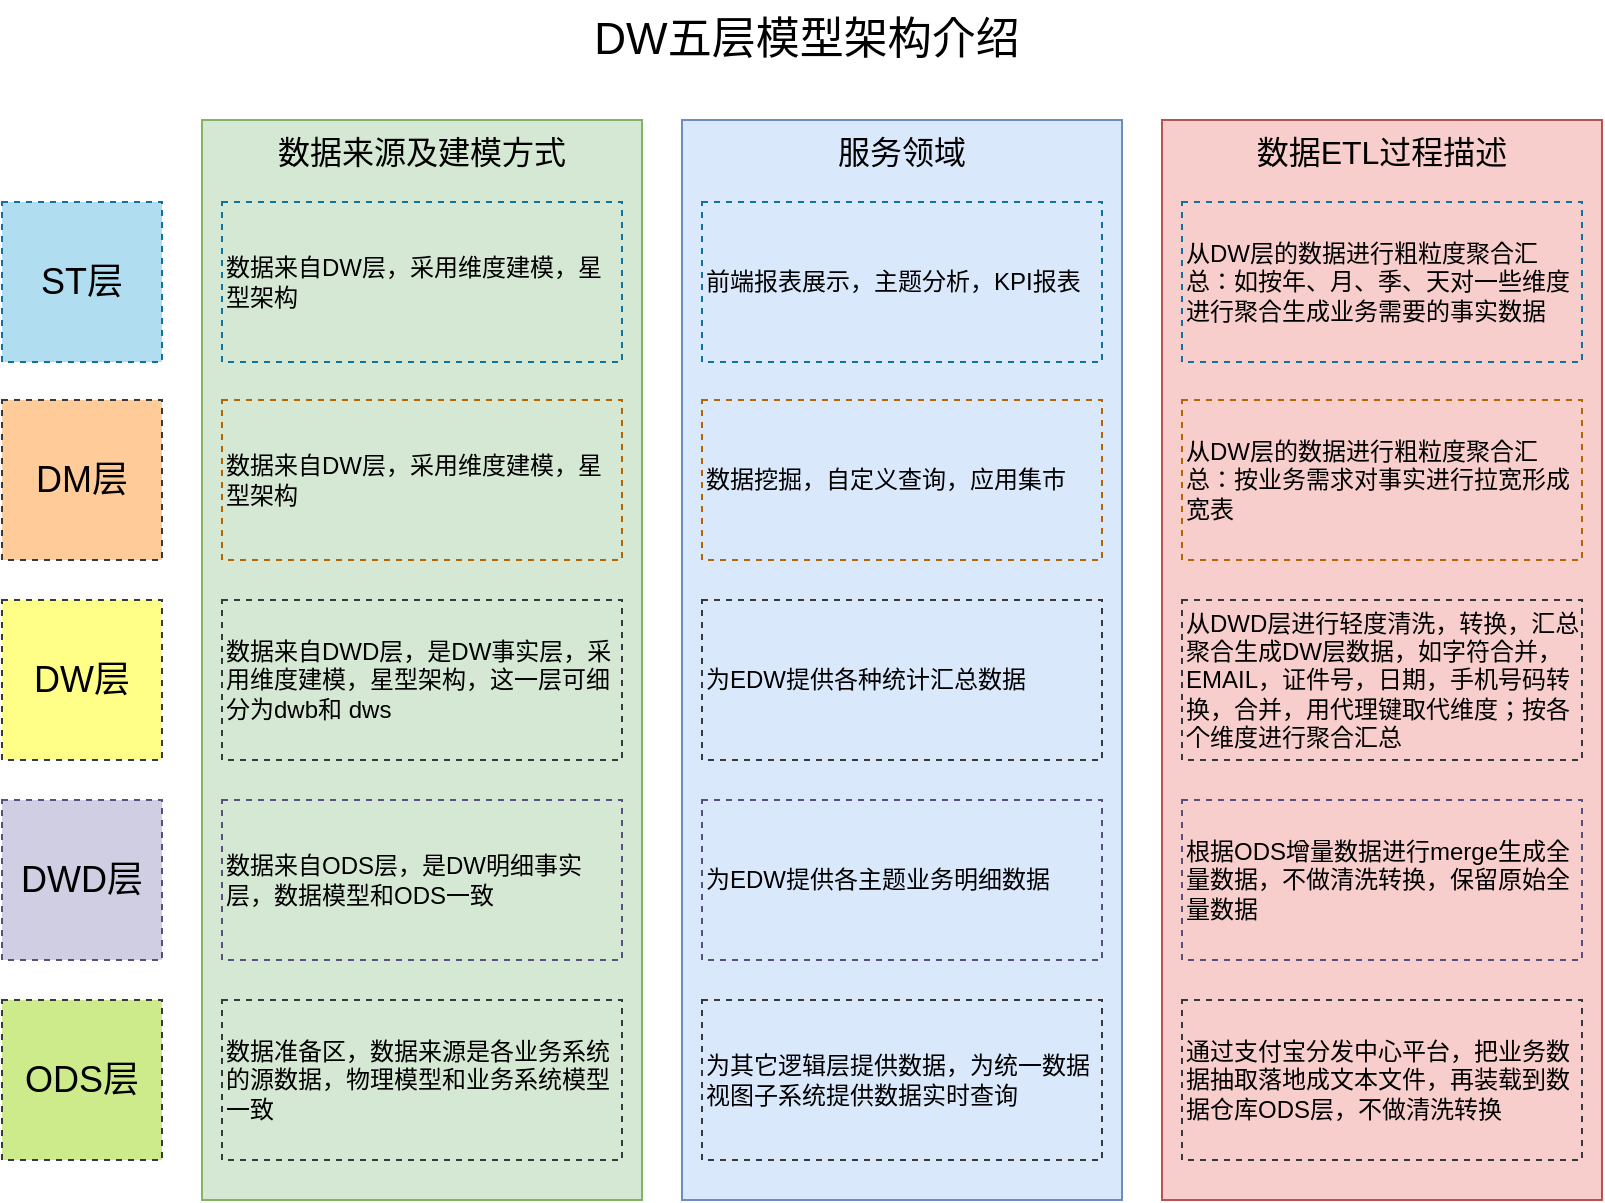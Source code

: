 <mxfile version="21.6.8" type="device">
  <diagram name="第 1 页" id="UAUHnjY5uYkqPrMpcB7g">
    <mxGraphModel dx="1418" dy="828" grid="1" gridSize="10" guides="1" tooltips="1" connect="1" arrows="1" fold="1" page="1" pageScale="1" pageWidth="827" pageHeight="1169" math="0" shadow="0">
      <root>
        <mxCell id="0" />
        <mxCell id="1" parent="0" />
        <mxCell id="76BTwujpx_rj-Tjp0o-u-1" value="&lt;font style=&quot;font-size: 22px;&quot;&gt;DW五层模型架构介绍&lt;/font&gt;" style="text;html=1;strokeColor=none;fillColor=none;align=center;verticalAlign=middle;whiteSpace=wrap;rounded=0;fontSize=20;fontColor=#000000;" parent="1" vertex="1">
          <mxGeometry x="670" y="120" width="225" height="40" as="geometry" />
        </mxCell>
        <mxCell id="76BTwujpx_rj-Tjp0o-u-3" value="数据来源及建模方式" style="rounded=0;whiteSpace=wrap;html=1;verticalAlign=top;fontSize=16;fillColor=#d5e8d4;strokeColor=#82b366;" parent="1" vertex="1">
          <mxGeometry x="480" y="180" width="220" height="540" as="geometry" />
        </mxCell>
        <mxCell id="76BTwujpx_rj-Tjp0o-u-4" value="数据来自DW层，采用维度建模，星型架构" style="rounded=0;whiteSpace=wrap;html=1;fillColor=none;strokeColor=#10739e;align=left;dashed=1;" parent="1" vertex="1">
          <mxGeometry x="490" y="221" width="200" height="80" as="geometry" />
        </mxCell>
        <mxCell id="76BTwujpx_rj-Tjp0o-u-7" value="服务领域" style="rounded=0;whiteSpace=wrap;html=1;verticalAlign=top;fontSize=16;fillColor=#dae8fc;strokeColor=#6c8ebf;" parent="1" vertex="1">
          <mxGeometry x="720" y="180" width="220" height="540" as="geometry" />
        </mxCell>
        <mxCell id="76BTwujpx_rj-Tjp0o-u-8" value="数据ETL过程描述" style="rounded=0;whiteSpace=wrap;html=1;verticalAlign=top;fontSize=16;fillColor=#f8cecc;strokeColor=#b85450;" parent="1" vertex="1">
          <mxGeometry x="960" y="180" width="220" height="540" as="geometry" />
        </mxCell>
        <mxCell id="76BTwujpx_rj-Tjp0o-u-9" value="前端报表展示，主题分析，KPI报表" style="rounded=0;whiteSpace=wrap;html=1;fillColor=none;strokeColor=#10739e;align=left;verticalAlign=middle;dashed=1;" parent="1" vertex="1">
          <mxGeometry x="730" y="221" width="200" height="80" as="geometry" />
        </mxCell>
        <mxCell id="76BTwujpx_rj-Tjp0o-u-10" value="从DW层的数据进行粗粒度聚合汇总：如按年、月、季、天对一些维度进行聚合生成业务需要的事实数据" style="rounded=0;whiteSpace=wrap;html=1;fillColor=none;strokeColor=#10739e;dashed=1;align=left;" parent="1" vertex="1">
          <mxGeometry x="970" y="221" width="200" height="80" as="geometry" />
        </mxCell>
        <mxCell id="76BTwujpx_rj-Tjp0o-u-16" value="数据来自DW层，采用维度建模，星型架构" style="rounded=0;whiteSpace=wrap;html=1;fillColor=none;strokeColor=#b46504;align=left;dashed=1;" parent="1" vertex="1">
          <mxGeometry x="490" y="320" width="200" height="80" as="geometry" />
        </mxCell>
        <mxCell id="76BTwujpx_rj-Tjp0o-u-17" value="数据挖掘，自定义查询，应用集市" style="rounded=0;whiteSpace=wrap;html=1;strokeColor=#b46504;fillColor=none;align=left;dashed=1;" parent="1" vertex="1">
          <mxGeometry x="730" y="320" width="200" height="80" as="geometry" />
        </mxCell>
        <mxCell id="76BTwujpx_rj-Tjp0o-u-19" value="从DW层的数据进行粗粒度聚合汇总：按业务需求对事实进行拉宽形成宽表" style="rounded=0;whiteSpace=wrap;html=1;strokeColor=#b46504;fillColor=none;align=left;dashed=1;" parent="1" vertex="1">
          <mxGeometry x="970" y="320" width="200" height="80" as="geometry" />
        </mxCell>
        <mxCell id="76BTwujpx_rj-Tjp0o-u-21" value="数据来自DWD层，是DW事实层，采用维度建模，星型架构，这一层可细分为dwb和 dws" style="rounded=0;whiteSpace=wrap;html=1;fillColor=none;strokeColor=#36393d;align=left;dashed=1;" parent="1" vertex="1">
          <mxGeometry x="490" y="420" width="200" height="80" as="geometry" />
        </mxCell>
        <mxCell id="76BTwujpx_rj-Tjp0o-u-25" value="为EDW提供各种统计汇总数据" style="rounded=0;whiteSpace=wrap;html=1;strokeColor=#36393d;fillColor=none;align=left;dashed=1;" parent="1" vertex="1">
          <mxGeometry x="730" y="420" width="200" height="80" as="geometry" />
        </mxCell>
        <mxCell id="76BTwujpx_rj-Tjp0o-u-26" value="从DWD层进行轻度清洗，转换，汇总聚合生成DW层数据，如字符合并，EMAIL，证件号，日期，手机号码转换，合并，用代理键取代维度；按各个维度进行聚合汇总" style="rounded=0;whiteSpace=wrap;html=1;strokeColor=#36393d;fillColor=none;align=left;dashed=1;" parent="1" vertex="1">
          <mxGeometry x="970" y="420" width="200" height="80" as="geometry" />
        </mxCell>
        <mxCell id="76BTwujpx_rj-Tjp0o-u-32" value="ST层" style="rounded=0;whiteSpace=wrap;html=1;fillColor=#b1ddf0;align=center;strokeColor=#10739e;fontSize=18;dashed=1;" parent="1" vertex="1">
          <mxGeometry x="380" y="221" width="80" height="80" as="geometry" />
        </mxCell>
        <mxCell id="76BTwujpx_rj-Tjp0o-u-33" value="数据来自ODS层，是DW明细事实层，数据模型和ODS一致" style="rounded=0;whiteSpace=wrap;html=1;fillColor=none;strokeColor=#56517e;align=left;dashed=1;" parent="1" vertex="1">
          <mxGeometry x="490" y="520" width="200" height="80" as="geometry" />
        </mxCell>
        <mxCell id="76BTwujpx_rj-Tjp0o-u-34" value="数据准备区，数据来源是各业务系统的源数据，物理模型和业务系统模型一致" style="rounded=0;whiteSpace=wrap;html=1;fillColor=none;strokeColor=#36393d;align=left;dashed=1;" parent="1" vertex="1">
          <mxGeometry x="490" y="620" width="200" height="80" as="geometry" />
        </mxCell>
        <mxCell id="76BTwujpx_rj-Tjp0o-u-35" value="为EDW提供各主题业务明细数据" style="rounded=0;whiteSpace=wrap;html=1;strokeColor=#56517e;fillColor=none;align=left;dashed=1;" parent="1" vertex="1">
          <mxGeometry x="730" y="520" width="200" height="80" as="geometry" />
        </mxCell>
        <mxCell id="76BTwujpx_rj-Tjp0o-u-36" value="为其它逻辑层提供数据，为统一数据视图子系统提供数据实时查询" style="rounded=0;whiteSpace=wrap;html=1;strokeColor=#36393d;fillColor=none;align=left;dashed=1;" parent="1" vertex="1">
          <mxGeometry x="730" y="620" width="200" height="80" as="geometry" />
        </mxCell>
        <mxCell id="76BTwujpx_rj-Tjp0o-u-37" value="根据ODS增量数据进行merge生成全量数据，不做清洗转换，保留原始全量数据" style="rounded=0;whiteSpace=wrap;html=1;strokeColor=#56517e;fillColor=none;align=left;dashed=1;" parent="1" vertex="1">
          <mxGeometry x="970" y="520" width="200" height="80" as="geometry" />
        </mxCell>
        <mxCell id="76BTwujpx_rj-Tjp0o-u-38" value="通过支付宝分发中心平台，把业务数据抽取落地成文本文件，再装载到数据仓库ODS层，不做清洗转换" style="rounded=0;whiteSpace=wrap;html=1;strokeColor=#36393d;fillColor=none;align=left;dashed=1;" parent="1" vertex="1">
          <mxGeometry x="970" y="620" width="200" height="80" as="geometry" />
        </mxCell>
        <mxCell id="76BTwujpx_rj-Tjp0o-u-41" value="DM层" style="rounded=0;whiteSpace=wrap;html=1;fillColor=#ffcc99;align=center;strokeColor=#36393d;fontSize=18;dashed=1;" parent="1" vertex="1">
          <mxGeometry x="380" y="320" width="80" height="80" as="geometry" />
        </mxCell>
        <mxCell id="76BTwujpx_rj-Tjp0o-u-42" value="DW层" style="rounded=0;whiteSpace=wrap;html=1;fillColor=#ffff88;align=center;strokeColor=#36393d;fontSize=18;dashed=1;" parent="1" vertex="1">
          <mxGeometry x="380" y="420" width="80" height="80" as="geometry" />
        </mxCell>
        <mxCell id="76BTwujpx_rj-Tjp0o-u-43" value="DWD层" style="rounded=0;whiteSpace=wrap;html=1;fillColor=#d0cee2;align=center;strokeColor=#56517e;fontSize=18;dashed=1;" parent="1" vertex="1">
          <mxGeometry x="380" y="520" width="80" height="80" as="geometry" />
        </mxCell>
        <mxCell id="76BTwujpx_rj-Tjp0o-u-44" value="ODS层" style="rounded=0;whiteSpace=wrap;html=1;fillColor=#cdeb8b;align=center;strokeColor=#36393d;fontSize=18;dashed=1;" parent="1" vertex="1">
          <mxGeometry x="380" y="620" width="80" height="80" as="geometry" />
        </mxCell>
      </root>
    </mxGraphModel>
  </diagram>
</mxfile>
